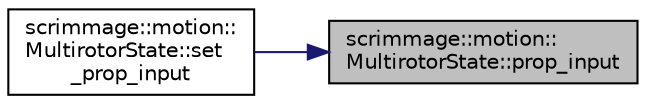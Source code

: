 digraph "scrimmage::motion::MultirotorState::prop_input"
{
 // LATEX_PDF_SIZE
  edge [fontname="Helvetica",fontsize="10",labelfontname="Helvetica",labelfontsize="10"];
  node [fontname="Helvetica",fontsize="10",shape=record];
  rankdir="RL";
  Node1 [label="scrimmage::motion::\lMultirotorState::prop_input",height=0.2,width=0.4,color="black", fillcolor="grey75", style="filled", fontcolor="black",tooltip=" "];
  Node1 -> Node2 [dir="back",color="midnightblue",fontsize="10",style="solid",fontname="Helvetica"];
  Node2 [label="scrimmage::motion::\lMultirotorState::set\l_prop_input",height=0.2,width=0.4,color="black", fillcolor="white", style="filled",URL="$classscrimmage_1_1motion_1_1MultirotorState.html#ad88a3f1bd9423c5e8b395e215195b854",tooltip=" "];
}
